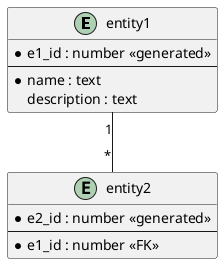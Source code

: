 @startuml
skinparam Linetype ortho
entity "entity1" as e1{
    *e1_id : number <<generated>>
    --
    *name : text
    description : text
}

entity "entity2" as e2{
    *e2_id : number <<generated>>
    --
    *e1_id : number <<FK>>
}

' e1||..|{e2
e1"1"--"*"e2
@enduml